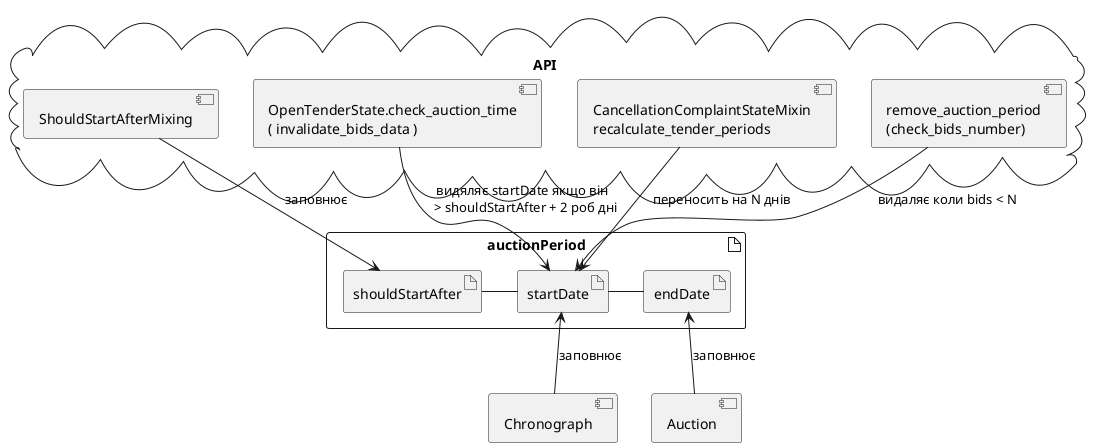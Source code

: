 @startuml


artifact auctionPeriod {
    artifact shouldStartAfter
    artifact startDate
    artifact endDate
    shouldStartAfter -r- startDate
    startDate -r- endDate
}


component Chronograph
Chronograph -up-> startDate: заповнює



cloud API {
    component ShouldStartAfterMixing
    ShouldStartAfterMixing --> shouldStartAfter: заповнює


    component "OpenTenderState.check_auction_time\n( invalidate_bids_data )" as check_auction_time
    check_auction_time --> startDate: видяляє startDate якщо він \n > shouldStartAfter + 2 роб дні

    component "CancellationComplaintStateMixin\nrecalculate_tender_periods" as recalculate_tender_periods
    recalculate_tender_periods --> startDate: переносить на N днів

    component "remove_auction_period\n(check_bids_number)" as remove_auction_period
    remove_auction_period --> startDate: видаляє коли bids < N

}


component Auction
Auction -up-> endDate: заповнює


@enduml
